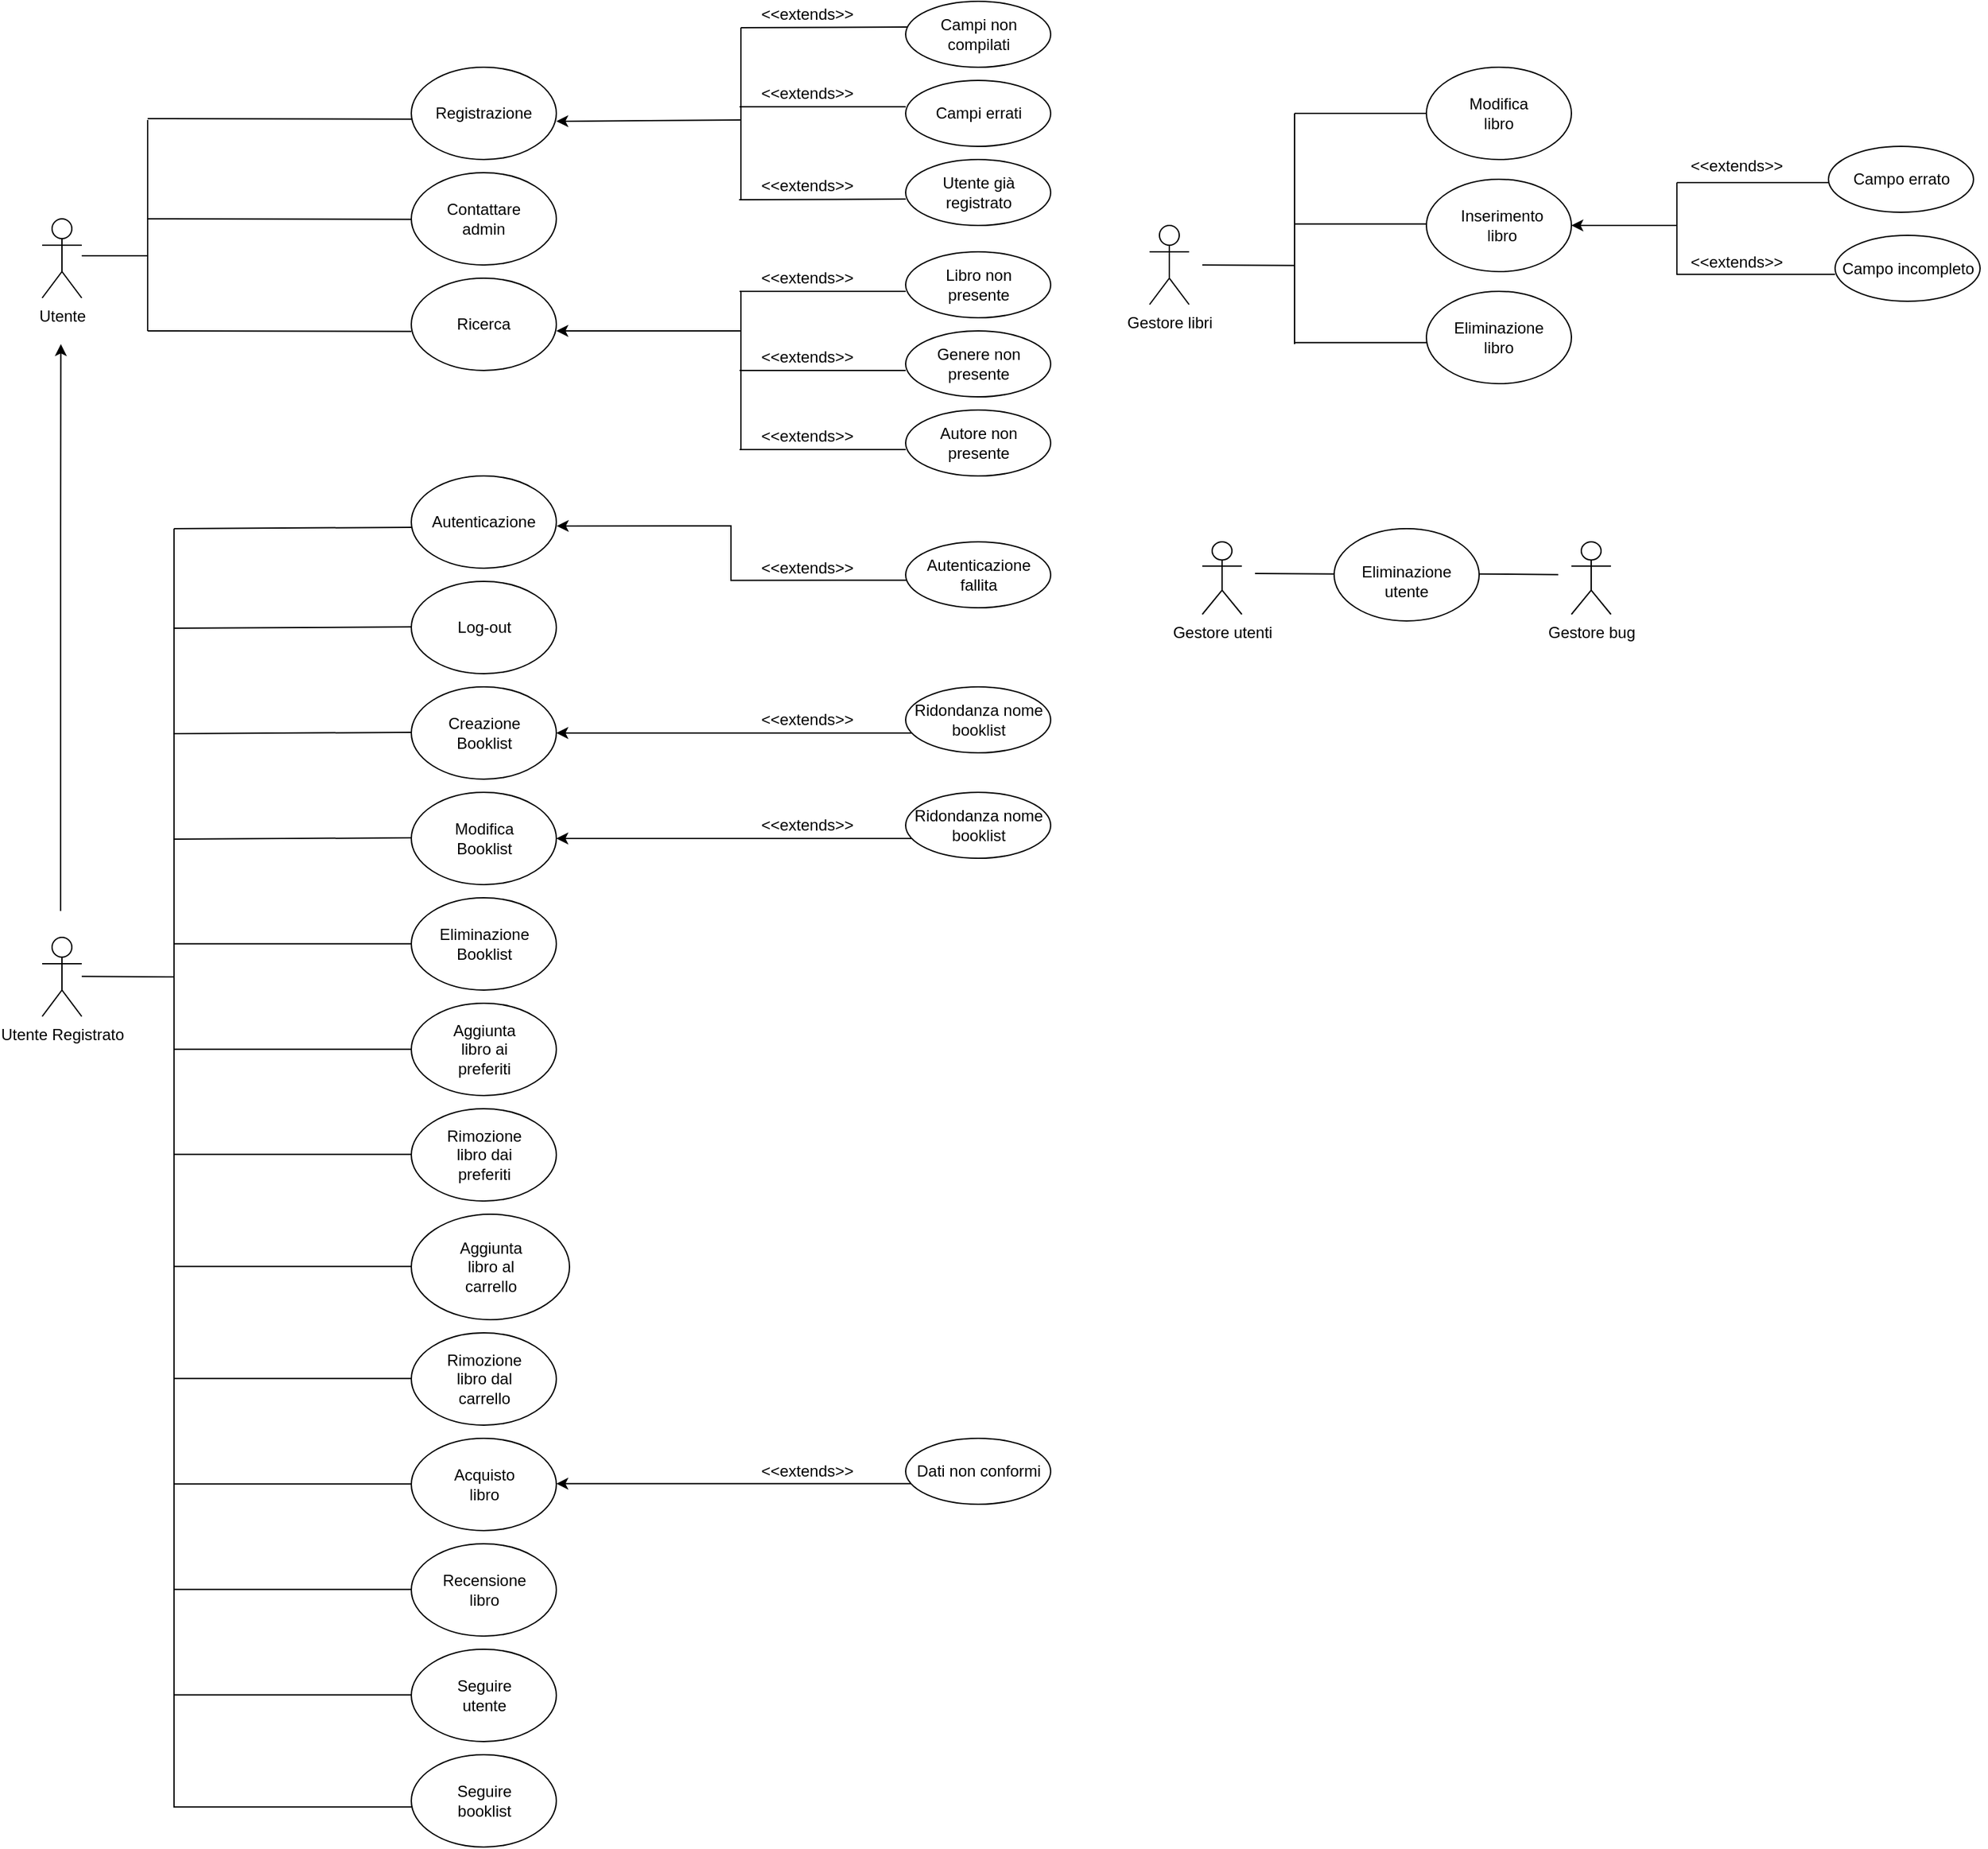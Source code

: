 <mxfile version="14.1.1" type="device"><diagram id="mkQlhK4QOoGk8tnS0YGo" name="Page-1"><mxGraphModel dx="1278" dy="1648" grid="1" gridSize="10" guides="1" tooltips="1" connect="1" arrows="1" fold="1" page="1" pageScale="1" pageWidth="850" pageHeight="1100" math="0" shadow="0"><root><mxCell id="0"/><mxCell id="1" parent="0"/><mxCell id="S_SisGUlErrXpJX1EaV2-1" value="Utente" style="shape=umlActor;verticalLabelPosition=bottom;verticalAlign=top;html=1;outlineConnect=0;" parent="1" vertex="1"><mxGeometry x="60" y="45" width="30" height="60" as="geometry"/></mxCell><mxCell id="X1O8qnw-_qiHQNMr1WhO-3" style="edgeStyle=orthogonalEdgeStyle;rounded=0;orthogonalLoop=1;jettySize=auto;html=1;" parent="1" edge="1"><mxGeometry relative="1" as="geometry"><mxPoint x="74.17" y="140" as="targetPoint"/><mxPoint x="74" y="570" as="sourcePoint"/><Array as="points"><mxPoint x="74.17" y="280"/><mxPoint x="74.17" y="280"/></Array></mxGeometry></mxCell><mxCell id="X1O8qnw-_qiHQNMr1WhO-1" value="Utente Registrato" style="shape=umlActor;verticalLabelPosition=bottom;verticalAlign=top;html=1;outlineConnect=0;" parent="1" vertex="1"><mxGeometry x="60" y="590" width="30" height="60" as="geometry"/></mxCell><mxCell id="X1O8qnw-_qiHQNMr1WhO-9" value="" style="ellipse;whiteSpace=wrap;html=1;verticalAlign=top;" parent="1" vertex="1"><mxGeometry x="715" y="-120" width="110" height="50" as="geometry"/></mxCell><mxCell id="X1O8qnw-_qiHQNMr1WhO-13" value="" style="ellipse;whiteSpace=wrap;html=1;verticalAlign=top;" parent="1" vertex="1"><mxGeometry x="715" y="-60" width="110" height="50" as="geometry"/></mxCell><mxCell id="X1O8qnw-_qiHQNMr1WhO-27" style="edgeStyle=orthogonalEdgeStyle;rounded=0;orthogonalLoop=1;jettySize=auto;html=1;exitX=0.045;exitY=0.583;exitDx=0;exitDy=0;exitPerimeter=0;entryX=1.003;entryY=0.542;entryDx=0;entryDy=0;entryPerimeter=0;" parent="1" source="Ot-0QF3dFzhhBCtX3rLb-12" target="reYrVKcXa1EpxGYEheVy-53" edge="1"><mxGeometry relative="1" as="geometry"><mxPoint x="520" y="280" as="targetPoint"/><Array as="points"/><mxPoint x="710" y="319" as="sourcePoint"/></mxGeometry></mxCell><mxCell id="X1O8qnw-_qiHQNMr1WhO-29" value="&amp;lt;&amp;lt;extends&amp;gt;&amp;gt;" style="text;html=1;align=center;verticalAlign=middle;resizable=0;points=[];autosize=1;" parent="1" vertex="1"><mxGeometry x="595" y="300" width="90" height="20" as="geometry"/></mxCell><mxCell id="QBaWFI10nB1PaZn_2bGe-1" value="" style="group" parent="1" vertex="1" connectable="0"><mxGeometry x="585" y="390" width="290" height="70" as="geometry"/></mxCell><mxCell id="reYrVKcXa1EpxGYEheVy-72" value="" style="ellipse;whiteSpace=wrap;html=1;verticalAlign=top;" parent="QBaWFI10nB1PaZn_2bGe-1" vertex="1"><mxGeometry x="130" y="10" width="110" height="50" as="geometry"/></mxCell><mxCell id="reYrVKcXa1EpxGYEheVy-71" value="Ridondanza nome &lt;br&gt;booklist" style="text;html=1;align=center;verticalAlign=middle;resizable=0;points=[];autosize=1;" parent="QBaWFI10nB1PaZn_2bGe-1" vertex="1"><mxGeometry x="130" y="20" width="110" height="30" as="geometry"/></mxCell><mxCell id="reYrVKcXa1EpxGYEheVy-74" value="&amp;lt;&amp;lt;extends&amp;gt;&amp;gt;" style="text;html=1;align=center;verticalAlign=middle;resizable=0;points=[];autosize=1;" parent="QBaWFI10nB1PaZn_2bGe-1" vertex="1"><mxGeometry x="10" y="25" width="90" height="20" as="geometry"/></mxCell><mxCell id="Ot-0QF3dFzhhBCtX3rLb-12" value="" style="ellipse;whiteSpace=wrap;html=1;verticalAlign=top;" parent="1" vertex="1"><mxGeometry x="715" y="290" width="110" height="50" as="geometry"/></mxCell><mxCell id="Ot-0QF3dFzhhBCtX3rLb-13" value="Autenticazione &lt;br&gt;fallita" style="text;html=1;align=center;verticalAlign=middle;resizable=0;points=[];autosize=1;" parent="1" vertex="1"><mxGeometry x="725" y="300" width="90" height="30" as="geometry"/></mxCell><mxCell id="Ot-0QF3dFzhhBCtX3rLb-15" value="" style="ellipse;whiteSpace=wrap;html=1;verticalAlign=top;" parent="1" vertex="1"><mxGeometry x="715" width="110" height="50" as="geometry"/></mxCell><mxCell id="Ot-0QF3dFzhhBCtX3rLb-16" value="Utente già &lt;br&gt;registrato" style="text;html=1;align=center;verticalAlign=middle;resizable=0;points=[];autosize=1;" parent="1" vertex="1"><mxGeometry x="735" y="10" width="70" height="30" as="geometry"/></mxCell><mxCell id="Ot-0QF3dFzhhBCtX3rLb-34" value="" style="ellipse;whiteSpace=wrap;html=1;verticalAlign=top;" parent="1" vertex="1"><mxGeometry x="715" y="130" width="110" height="50" as="geometry"/></mxCell><mxCell id="reYrVKcXa1EpxGYEheVy-1" value="" style="endArrow=none;html=1;" parent="1" edge="1"><mxGeometry width="50" height="50" relative="1" as="geometry"><mxPoint x="590" y="30" as="sourcePoint"/><mxPoint x="590" y="-100" as="targetPoint"/></mxGeometry></mxCell><mxCell id="reYrVKcXa1EpxGYEheVy-2" value="Campi errati" style="text;html=1;align=center;verticalAlign=middle;resizable=0;points=[];autosize=1;" parent="1" vertex="1"><mxGeometry x="730" y="-45" width="80" height="20" as="geometry"/></mxCell><mxCell id="reYrVKcXa1EpxGYEheVy-3" value="Campi non &lt;br&gt;compilati" style="text;html=1;align=center;verticalAlign=middle;resizable=0;points=[];autosize=1;" parent="1" vertex="1"><mxGeometry x="735" y="-110" width="70" height="30" as="geometry"/></mxCell><mxCell id="reYrVKcXa1EpxGYEheVy-11" value="&amp;lt;&amp;lt;extends&amp;gt;&amp;gt;" style="text;html=1;align=center;verticalAlign=middle;resizable=0;points=[];autosize=1;" parent="1" vertex="1"><mxGeometry x="595" y="-120" width="90" height="20" as="geometry"/></mxCell><mxCell id="reYrVKcXa1EpxGYEheVy-12" value="&amp;lt;&amp;lt;extends&amp;gt;&amp;gt;" style="text;html=1;align=center;verticalAlign=middle;resizable=0;points=[];autosize=1;" parent="1" vertex="1"><mxGeometry x="595" y="-60" width="90" height="20" as="geometry"/></mxCell><mxCell id="reYrVKcXa1EpxGYEheVy-13" value="&amp;lt;&amp;lt;extends&amp;gt;&amp;gt;" style="text;html=1;align=center;verticalAlign=middle;resizable=0;points=[];autosize=1;" parent="1" vertex="1"><mxGeometry x="595" y="10" width="90" height="20" as="geometry"/></mxCell><mxCell id="reYrVKcXa1EpxGYEheVy-14" value="" style="endArrow=none;html=1;" parent="1" edge="1"><mxGeometry width="50" height="50" relative="1" as="geometry"><mxPoint x="90" y="73" as="sourcePoint"/><mxPoint x="140" y="73" as="targetPoint"/></mxGeometry></mxCell><mxCell id="reYrVKcXa1EpxGYEheVy-16" value="" style="ellipse;whiteSpace=wrap;html=1;verticalAlign=top;" parent="1" vertex="1"><mxGeometry x="715" y="70" width="110" height="50" as="geometry"/></mxCell><mxCell id="reYrVKcXa1EpxGYEheVy-17" value="" style="ellipse;whiteSpace=wrap;html=1;verticalAlign=top;" parent="1" vertex="1"><mxGeometry x="715" y="190" width="110" height="50" as="geometry"/></mxCell><mxCell id="reYrVKcXa1EpxGYEheVy-18" value="" style="endArrow=none;html=1;" parent="1" edge="1"><mxGeometry width="50" height="50" relative="1" as="geometry"><mxPoint x="590" y="220" as="sourcePoint"/><mxPoint x="590" y="100" as="targetPoint"/></mxGeometry></mxCell><mxCell id="reYrVKcXa1EpxGYEheVy-22" value="&amp;lt;&amp;lt;extends&amp;gt;&amp;gt;" style="text;html=1;align=center;verticalAlign=middle;resizable=0;points=[];autosize=1;" parent="1" vertex="1"><mxGeometry x="595" y="80" width="90" height="20" as="geometry"/></mxCell><mxCell id="reYrVKcXa1EpxGYEheVy-23" value="&amp;lt;&amp;lt;extends&amp;gt;&amp;gt;" style="text;html=1;align=center;verticalAlign=middle;resizable=0;points=[];autosize=1;" parent="1" vertex="1"><mxGeometry x="595" y="140" width="90" height="20" as="geometry"/></mxCell><mxCell id="reYrVKcXa1EpxGYEheVy-24" value="&amp;lt;&amp;lt;extends&amp;gt;&amp;gt;" style="text;html=1;align=center;verticalAlign=middle;resizable=0;points=[];autosize=1;" parent="1" vertex="1"><mxGeometry x="595" y="200" width="90" height="20" as="geometry"/></mxCell><mxCell id="reYrVKcXa1EpxGYEheVy-25" value="Libro non &lt;br&gt;presente" style="text;html=1;align=center;verticalAlign=middle;resizable=0;points=[];autosize=1;" parent="1" vertex="1"><mxGeometry x="735" y="80" width="70" height="30" as="geometry"/></mxCell><mxCell id="reYrVKcXa1EpxGYEheVy-27" value="Genere non &lt;br&gt;presente" style="text;html=1;align=center;verticalAlign=middle;resizable=0;points=[];autosize=1;" parent="1" vertex="1"><mxGeometry x="730" y="140" width="80" height="30" as="geometry"/></mxCell><mxCell id="reYrVKcXa1EpxGYEheVy-28" value="Autore non &lt;br&gt;presente" style="text;html=1;align=center;verticalAlign=middle;resizable=0;points=[];autosize=1;" parent="1" vertex="1"><mxGeometry x="735" y="200" width="70" height="30" as="geometry"/></mxCell><mxCell id="reYrVKcXa1EpxGYEheVy-29" value="" style="endArrow=none;html=1;" parent="1" edge="1"><mxGeometry width="50" height="50" relative="1" as="geometry"><mxPoint x="90" y="619.58" as="sourcePoint"/><mxPoint x="160" y="620" as="targetPoint"/></mxGeometry></mxCell><mxCell id="reYrVKcXa1EpxGYEheVy-34" value="" style="endArrow=classic;html=1;" parent="1" edge="1"><mxGeometry width="50" height="50" relative="1" as="geometry"><mxPoint x="590" y="-30" as="sourcePoint"/><mxPoint x="450" y="-29" as="targetPoint"/></mxGeometry></mxCell><mxCell id="reYrVKcXa1EpxGYEheVy-35" value="" style="endArrow=none;html=1;entryX=0.012;entryY=0.39;entryDx=0;entryDy=0;entryPerimeter=0;" parent="1" target="X1O8qnw-_qiHQNMr1WhO-9" edge="1"><mxGeometry width="50" height="50" relative="1" as="geometry"><mxPoint x="590" y="-100" as="sourcePoint"/><mxPoint x="708" y="-100" as="targetPoint"/></mxGeometry></mxCell><mxCell id="reYrVKcXa1EpxGYEheVy-38" value="" style="endArrow=none;html=1;entryX=0.012;entryY=0.39;entryDx=0;entryDy=0;entryPerimeter=0;" parent="1" edge="1"><mxGeometry width="50" height="50" relative="1" as="geometry"><mxPoint x="589" y="-40" as="sourcePoint"/><mxPoint x="715.0" y="-40" as="targetPoint"/></mxGeometry></mxCell><mxCell id="reYrVKcXa1EpxGYEheVy-39" value="" style="endArrow=none;html=1;entryX=0.012;entryY=0.39;entryDx=0;entryDy=0;entryPerimeter=0;" parent="1" edge="1"><mxGeometry width="50" height="50" relative="1" as="geometry"><mxPoint x="588.68" y="30.5" as="sourcePoint"/><mxPoint x="715" y="30" as="targetPoint"/></mxGeometry></mxCell><mxCell id="reYrVKcXa1EpxGYEheVy-41" value="" style="endArrow=classic;html=1;" parent="1" edge="1"><mxGeometry width="50" height="50" relative="1" as="geometry"><mxPoint x="590" y="130" as="sourcePoint"/><mxPoint x="450" y="130" as="targetPoint"/></mxGeometry></mxCell><mxCell id="reYrVKcXa1EpxGYEheVy-42" value="" style="endArrow=none;html=1;entryX=0.012;entryY=0.39;entryDx=0;entryDy=0;entryPerimeter=0;" parent="1" edge="1"><mxGeometry width="50" height="50" relative="1" as="geometry"><mxPoint x="589" y="100" as="sourcePoint"/><mxPoint x="715" y="100" as="targetPoint"/></mxGeometry></mxCell><mxCell id="reYrVKcXa1EpxGYEheVy-43" value="" style="endArrow=none;html=1;entryX=0.012;entryY=0.39;entryDx=0;entryDy=0;entryPerimeter=0;" parent="1" edge="1"><mxGeometry width="50" height="50" relative="1" as="geometry"><mxPoint x="589" y="160" as="sourcePoint"/><mxPoint x="715" y="160" as="targetPoint"/></mxGeometry></mxCell><mxCell id="reYrVKcXa1EpxGYEheVy-44" value="" style="endArrow=none;html=1;entryX=0.012;entryY=0.39;entryDx=0;entryDy=0;entryPerimeter=0;" parent="1" edge="1"><mxGeometry width="50" height="50" relative="1" as="geometry"><mxPoint x="589" y="220.0" as="sourcePoint"/><mxPoint x="715" y="220.0" as="targetPoint"/></mxGeometry></mxCell><mxCell id="reYrVKcXa1EpxGYEheVy-46" value="" style="ellipse;whiteSpace=wrap;html=1;" parent="1" vertex="1"><mxGeometry x="340" y="-70" width="110" height="70" as="geometry"/></mxCell><mxCell id="reYrVKcXa1EpxGYEheVy-47" value="Registrazione" style="text;html=1;strokeColor=none;fillColor=none;align=center;verticalAlign=middle;whiteSpace=wrap;rounded=0;" parent="1" vertex="1"><mxGeometry x="375" y="-45" width="40" height="20" as="geometry"/></mxCell><mxCell id="reYrVKcXa1EpxGYEheVy-48" value="" style="ellipse;whiteSpace=wrap;html=1;" parent="1" vertex="1"><mxGeometry x="340" y="90" width="110" height="70" as="geometry"/></mxCell><mxCell id="reYrVKcXa1EpxGYEheVy-49" value="Ricerca" style="text;html=1;strokeColor=none;fillColor=none;align=center;verticalAlign=middle;whiteSpace=wrap;rounded=0;" parent="1" vertex="1"><mxGeometry x="375" y="115" width="40" height="20" as="geometry"/></mxCell><mxCell id="reYrVKcXa1EpxGYEheVy-50" value="" style="ellipse;whiteSpace=wrap;html=1;" parent="1" vertex="1"><mxGeometry x="340" y="10" width="110" height="70" as="geometry"/></mxCell><mxCell id="reYrVKcXa1EpxGYEheVy-51" value="Contattare admin" style="text;html=1;strokeColor=none;fillColor=none;align=center;verticalAlign=middle;whiteSpace=wrap;rounded=0;" parent="1" vertex="1"><mxGeometry x="375" y="35" width="40" height="20" as="geometry"/></mxCell><mxCell id="reYrVKcXa1EpxGYEheVy-53" value="" style="ellipse;whiteSpace=wrap;html=1;" parent="1" vertex="1"><mxGeometry x="340" y="240" width="110" height="70" as="geometry"/></mxCell><mxCell id="reYrVKcXa1EpxGYEheVy-54" value="Autenticazione" style="text;html=1;strokeColor=none;fillColor=none;align=center;verticalAlign=middle;whiteSpace=wrap;rounded=0;" parent="1" vertex="1"><mxGeometry x="375" y="265" width="40" height="20" as="geometry"/></mxCell><mxCell id="reYrVKcXa1EpxGYEheVy-55" value="" style="ellipse;whiteSpace=wrap;html=1;" parent="1" vertex="1"><mxGeometry x="340" y="320" width="110" height="70" as="geometry"/></mxCell><mxCell id="reYrVKcXa1EpxGYEheVy-56" value="Log-out" style="text;html=1;strokeColor=none;fillColor=none;align=center;verticalAlign=middle;whiteSpace=wrap;rounded=0;" parent="1" vertex="1"><mxGeometry x="362.5" y="345" width="65" height="20" as="geometry"/></mxCell><mxCell id="reYrVKcXa1EpxGYEheVy-57" value="" style="ellipse;whiteSpace=wrap;html=1;" parent="1" vertex="1"><mxGeometry x="340" y="400" width="110" height="70" as="geometry"/></mxCell><mxCell id="reYrVKcXa1EpxGYEheVy-58" value="Creazione Booklist" style="text;html=1;strokeColor=none;fillColor=none;align=center;verticalAlign=middle;whiteSpace=wrap;rounded=0;" parent="1" vertex="1"><mxGeometry x="362.5" y="425" width="65" height="20" as="geometry"/></mxCell><mxCell id="reYrVKcXa1EpxGYEheVy-59" value="" style="ellipse;whiteSpace=wrap;html=1;" parent="1" vertex="1"><mxGeometry x="340" y="480" width="110" height="70" as="geometry"/></mxCell><mxCell id="reYrVKcXa1EpxGYEheVy-60" value="Modifica Booklist" style="text;html=1;strokeColor=none;fillColor=none;align=center;verticalAlign=middle;whiteSpace=wrap;rounded=0;" parent="1" vertex="1"><mxGeometry x="362.5" y="505" width="65" height="20" as="geometry"/></mxCell><mxCell id="reYrVKcXa1EpxGYEheVy-61" value="" style="ellipse;whiteSpace=wrap;html=1;" parent="1" vertex="1"><mxGeometry x="340" y="560" width="110" height="70" as="geometry"/></mxCell><mxCell id="reYrVKcXa1EpxGYEheVy-62" value="Eliminazione Booklist" style="text;html=1;strokeColor=none;fillColor=none;align=center;verticalAlign=middle;whiteSpace=wrap;rounded=0;" parent="1" vertex="1"><mxGeometry x="362.5" y="585" width="65" height="20" as="geometry"/></mxCell><mxCell id="reYrVKcXa1EpxGYEheVy-64" value="" style="ellipse;whiteSpace=wrap;html=1;" parent="1" vertex="1"><mxGeometry x="340" y="640" width="110" height="70" as="geometry"/></mxCell><mxCell id="reYrVKcXa1EpxGYEheVy-65" value="" style="ellipse;whiteSpace=wrap;html=1;" parent="1" vertex="1"><mxGeometry x="340" y="720" width="110" height="70" as="geometry"/></mxCell><mxCell id="reYrVKcXa1EpxGYEheVy-67" value="" style="ellipse;whiteSpace=wrap;html=1;" parent="1" vertex="1"><mxGeometry x="340" y="890" width="110" height="70" as="geometry"/></mxCell><mxCell id="reYrVKcXa1EpxGYEheVy-68" value="" style="ellipse;whiteSpace=wrap;html=1;" parent="1" vertex="1"><mxGeometry x="340" y="800" width="120" height="80" as="geometry"/></mxCell><mxCell id="reYrVKcXa1EpxGYEheVy-73" value="" style="endArrow=classic;html=1;entryX=1;entryY=0.5;entryDx=0;entryDy=0;exitX=0.045;exitY=0.833;exitDx=0;exitDy=0;exitPerimeter=0;" parent="1" source="reYrVKcXa1EpxGYEheVy-71" target="reYrVKcXa1EpxGYEheVy-57" edge="1"><mxGeometry width="50" height="50" relative="1" as="geometry"><mxPoint x="570" y="360" as="sourcePoint"/><mxPoint x="620" y="310" as="targetPoint"/></mxGeometry></mxCell><mxCell id="reYrVKcXa1EpxGYEheVy-75" value="Aggiunta libro ai preferiti" style="text;html=1;strokeColor=none;fillColor=none;align=center;verticalAlign=middle;whiteSpace=wrap;rounded=0;" parent="1" vertex="1"><mxGeometry x="362.5" y="665" width="65" height="20" as="geometry"/></mxCell><mxCell id="reYrVKcXa1EpxGYEheVy-76" value="Rimozione libro dai preferiti" style="text;html=1;strokeColor=none;fillColor=none;align=center;verticalAlign=middle;whiteSpace=wrap;rounded=0;" parent="1" vertex="1"><mxGeometry x="362.5" y="745" width="65" height="20" as="geometry"/></mxCell><mxCell id="reYrVKcXa1EpxGYEheVy-77" value="Aggiunta libro al carrello" style="text;html=1;strokeColor=none;fillColor=none;align=center;verticalAlign=middle;whiteSpace=wrap;rounded=0;" parent="1" vertex="1"><mxGeometry x="367.5" y="830" width="65" height="20" as="geometry"/></mxCell><mxCell id="reYrVKcXa1EpxGYEheVy-78" value="Rimozione libro dal carrello" style="text;html=1;strokeColor=none;fillColor=none;align=center;verticalAlign=middle;whiteSpace=wrap;rounded=0;" parent="1" vertex="1"><mxGeometry x="362.5" y="915" width="65" height="20" as="geometry"/></mxCell><mxCell id="reYrVKcXa1EpxGYEheVy-79" value="" style="ellipse;whiteSpace=wrap;html=1;" parent="1" vertex="1"><mxGeometry x="340" y="970" width="110" height="70" as="geometry"/></mxCell><mxCell id="reYrVKcXa1EpxGYEheVy-80" value="Acquisto libro" style="text;html=1;strokeColor=none;fillColor=none;align=center;verticalAlign=middle;whiteSpace=wrap;rounded=0;" parent="1" vertex="1"><mxGeometry x="362.5" y="995" width="65" height="20" as="geometry"/></mxCell><mxCell id="reYrVKcXa1EpxGYEheVy-81" value="" style="ellipse;whiteSpace=wrap;html=1;" parent="1" vertex="1"><mxGeometry x="340" y="1050" width="110" height="70" as="geometry"/></mxCell><mxCell id="reYrVKcXa1EpxGYEheVy-82" value="" style="endArrow=classic;html=1;entryX=1;entryY=0.5;entryDx=0;entryDy=0;exitX=0.045;exitY=0.833;exitDx=0;exitDy=0;exitPerimeter=0;" parent="1" edge="1"><mxGeometry width="50" height="50" relative="1" as="geometry"><mxPoint x="719.95" y="1004.41" as="sourcePoint"/><mxPoint x="450" y="1004.42" as="targetPoint"/></mxGeometry></mxCell><mxCell id="reYrVKcXa1EpxGYEheVy-83" value="" style="group" parent="1" vertex="1" connectable="0"><mxGeometry x="585" y="960" width="290" height="70" as="geometry"/></mxCell><mxCell id="reYrVKcXa1EpxGYEheVy-84" value="" style="ellipse;whiteSpace=wrap;html=1;verticalAlign=top;" parent="reYrVKcXa1EpxGYEheVy-83" vertex="1"><mxGeometry x="130" y="10" width="110" height="50" as="geometry"/></mxCell><mxCell id="reYrVKcXa1EpxGYEheVy-85" value="Dati non conformi" style="text;html=1;align=center;verticalAlign=middle;resizable=0;points=[];autosize=1;" parent="reYrVKcXa1EpxGYEheVy-83" vertex="1"><mxGeometry x="130" y="25" width="110" height="20" as="geometry"/></mxCell><mxCell id="reYrVKcXa1EpxGYEheVy-86" value="&amp;lt;&amp;lt;extends&amp;gt;&amp;gt;" style="text;html=1;align=center;verticalAlign=middle;resizable=0;points=[];autosize=1;" parent="reYrVKcXa1EpxGYEheVy-83" vertex="1"><mxGeometry x="10" y="25" width="90" height="20" as="geometry"/></mxCell><mxCell id="reYrVKcXa1EpxGYEheVy-87" value="" style="ellipse;whiteSpace=wrap;html=1;" parent="1" vertex="1"><mxGeometry x="340" y="1130" width="110" height="70" as="geometry"/></mxCell><mxCell id="reYrVKcXa1EpxGYEheVy-88" value="" style="ellipse;whiteSpace=wrap;html=1;" parent="1" vertex="1"><mxGeometry x="340" y="1210" width="110" height="70" as="geometry"/></mxCell><mxCell id="reYrVKcXa1EpxGYEheVy-89" value="Recensione libro" style="text;html=1;strokeColor=none;fillColor=none;align=center;verticalAlign=middle;whiteSpace=wrap;rounded=0;" parent="1" vertex="1"><mxGeometry x="362.5" y="1075" width="65" height="20" as="geometry"/></mxCell><mxCell id="reYrVKcXa1EpxGYEheVy-90" value="Seguire utente" style="text;html=1;strokeColor=none;fillColor=none;align=center;verticalAlign=middle;whiteSpace=wrap;rounded=0;" parent="1" vertex="1"><mxGeometry x="362.5" y="1155" width="65" height="20" as="geometry"/></mxCell><mxCell id="reYrVKcXa1EpxGYEheVy-92" value="" style="endArrow=none;html=1;" parent="1" edge="1"><mxGeometry width="50" height="50" relative="1" as="geometry"><mxPoint x="160" y="1250" as="sourcePoint"/><mxPoint x="160" y="280" as="targetPoint"/></mxGeometry></mxCell><mxCell id="reYrVKcXa1EpxGYEheVy-93" value="" style="endArrow=none;html=1;entryX=0.005;entryY=0.557;entryDx=0;entryDy=0;entryPerimeter=0;" parent="1" target="reYrVKcXa1EpxGYEheVy-53" edge="1"><mxGeometry width="50" height="50" relative="1" as="geometry"><mxPoint x="160" y="280" as="sourcePoint"/><mxPoint x="330" y="260" as="targetPoint"/></mxGeometry></mxCell><mxCell id="reYrVKcXa1EpxGYEheVy-94" value="" style="endArrow=none;html=1;entryX=0.005;entryY=0.557;entryDx=0;entryDy=0;entryPerimeter=0;" parent="1" edge="1"><mxGeometry width="50" height="50" relative="1" as="geometry"><mxPoint x="159.45" y="355.51" as="sourcePoint"/><mxPoint x="340.0" y="354.5" as="targetPoint"/></mxGeometry></mxCell><mxCell id="reYrVKcXa1EpxGYEheVy-95" value="" style="endArrow=none;html=1;entryX=0.005;entryY=0.557;entryDx=0;entryDy=0;entryPerimeter=0;" parent="1" edge="1"><mxGeometry width="50" height="50" relative="1" as="geometry"><mxPoint x="159.45" y="435.5" as="sourcePoint"/><mxPoint x="340" y="434.49" as="targetPoint"/></mxGeometry></mxCell><mxCell id="reYrVKcXa1EpxGYEheVy-96" value="" style="endArrow=none;html=1;entryX=0.005;entryY=0.557;entryDx=0;entryDy=0;entryPerimeter=0;" parent="1" edge="1"><mxGeometry width="50" height="50" relative="1" as="geometry"><mxPoint x="159.45" y="515.5" as="sourcePoint"/><mxPoint x="340" y="514.49" as="targetPoint"/></mxGeometry></mxCell><mxCell id="reYrVKcXa1EpxGYEheVy-98" value="" style="endArrow=none;html=1;entryX=0.001;entryY=0.567;entryDx=0;entryDy=0;entryPerimeter=0;" parent="1" edge="1"><mxGeometry width="50" height="50" relative="1" as="geometry"><mxPoint x="159.5" y="594.86" as="sourcePoint"/><mxPoint x="340" y="594.86" as="targetPoint"/></mxGeometry></mxCell><mxCell id="reYrVKcXa1EpxGYEheVy-99" value="" style="endArrow=none;html=1;entryX=0.001;entryY=0.567;entryDx=0;entryDy=0;entryPerimeter=0;" parent="1" edge="1"><mxGeometry width="50" height="50" relative="1" as="geometry"><mxPoint x="159.5" y="674.86" as="sourcePoint"/><mxPoint x="340" y="674.86" as="targetPoint"/></mxGeometry></mxCell><mxCell id="reYrVKcXa1EpxGYEheVy-100" value="" style="endArrow=none;html=1;entryX=0.001;entryY=0.567;entryDx=0;entryDy=0;entryPerimeter=0;" parent="1" edge="1"><mxGeometry width="50" height="50" relative="1" as="geometry"><mxPoint x="159.5" y="754.58" as="sourcePoint"/><mxPoint x="340" y="754.58" as="targetPoint"/></mxGeometry></mxCell><mxCell id="reYrVKcXa1EpxGYEheVy-101" value="" style="endArrow=none;html=1;entryX=0.001;entryY=0.567;entryDx=0;entryDy=0;entryPerimeter=0;" parent="1" edge="1"><mxGeometry width="50" height="50" relative="1" as="geometry"><mxPoint x="159.5" y="839.58" as="sourcePoint"/><mxPoint x="340" y="839.58" as="targetPoint"/></mxGeometry></mxCell><mxCell id="reYrVKcXa1EpxGYEheVy-102" value="" style="endArrow=none;html=1;entryX=0.001;entryY=0.567;entryDx=0;entryDy=0;entryPerimeter=0;" parent="1" edge="1"><mxGeometry width="50" height="50" relative="1" as="geometry"><mxPoint x="159.5" y="924.58" as="sourcePoint"/><mxPoint x="340" y="924.58" as="targetPoint"/></mxGeometry></mxCell><mxCell id="reYrVKcXa1EpxGYEheVy-103" value="" style="endArrow=none;html=1;entryX=0.001;entryY=0.567;entryDx=0;entryDy=0;entryPerimeter=0;" parent="1" edge="1"><mxGeometry width="50" height="50" relative="1" as="geometry"><mxPoint x="159.5" y="1004.58" as="sourcePoint"/><mxPoint x="340" y="1004.58" as="targetPoint"/></mxGeometry></mxCell><mxCell id="reYrVKcXa1EpxGYEheVy-104" value="" style="endArrow=none;html=1;entryX=0.001;entryY=0.567;entryDx=0;entryDy=0;entryPerimeter=0;" parent="1" edge="1"><mxGeometry width="50" height="50" relative="1" as="geometry"><mxPoint x="159.5" y="1084.58" as="sourcePoint"/><mxPoint x="340" y="1084.58" as="targetPoint"/></mxGeometry></mxCell><mxCell id="reYrVKcXa1EpxGYEheVy-105" value="" style="endArrow=none;html=1;entryX=0.001;entryY=0.567;entryDx=0;entryDy=0;entryPerimeter=0;" parent="1" edge="1"><mxGeometry width="50" height="50" relative="1" as="geometry"><mxPoint x="159.5" y="1164.58" as="sourcePoint"/><mxPoint x="340" y="1164.58" as="targetPoint"/></mxGeometry></mxCell><mxCell id="reYrVKcXa1EpxGYEheVy-107" value="Seguire booklist" style="text;html=1;strokeColor=none;fillColor=none;align=center;verticalAlign=middle;whiteSpace=wrap;rounded=0;" parent="1" vertex="1"><mxGeometry x="362.5" y="1235" width="65" height="20" as="geometry"/></mxCell><mxCell id="reYrVKcXa1EpxGYEheVy-108" value="" style="endArrow=none;html=1;entryX=0.001;entryY=0.567;entryDx=0;entryDy=0;entryPerimeter=0;" parent="1" edge="1"><mxGeometry width="50" height="50" relative="1" as="geometry"><mxPoint x="159.5" y="1249.58" as="sourcePoint"/><mxPoint x="340" y="1249.58" as="targetPoint"/></mxGeometry></mxCell><mxCell id="5eh_G5m2oIz40k0kDsQM-27" value="Gestore libri" style="shape=umlActor;verticalLabelPosition=bottom;verticalAlign=top;html=1;outlineConnect=0;" parent="1" vertex="1"><mxGeometry x="900" y="50" width="30" height="60" as="geometry"/></mxCell><mxCell id="5eh_G5m2oIz40k0kDsQM-28" value="" style="endArrow=none;html=1;" parent="1" edge="1"><mxGeometry width="50" height="50" relative="1" as="geometry"><mxPoint x="940" y="80" as="sourcePoint"/><mxPoint x="1010" y="80.42" as="targetPoint"/></mxGeometry></mxCell><mxCell id="5eh_G5m2oIz40k0kDsQM-29" value="" style="ellipse;whiteSpace=wrap;html=1;" parent="1" vertex="1"><mxGeometry x="1110" y="-70" width="110" height="70" as="geometry"/></mxCell><mxCell id="5eh_G5m2oIz40k0kDsQM-30" value="" style="ellipse;whiteSpace=wrap;html=1;" parent="1" vertex="1"><mxGeometry x="1110" y="15" width="110" height="70" as="geometry"/></mxCell><mxCell id="5eh_G5m2oIz40k0kDsQM-31" value="" style="ellipse;whiteSpace=wrap;html=1;" parent="1" vertex="1"><mxGeometry x="1110" y="100" width="110" height="70" as="geometry"/></mxCell><mxCell id="5eh_G5m2oIz40k0kDsQM-32" value="" style="ellipse;whiteSpace=wrap;html=1;" parent="1" vertex="1"><mxGeometry x="1040" y="280" width="110" height="70" as="geometry"/></mxCell><mxCell id="5eh_G5m2oIz40k0kDsQM-33" value="Modifica libro" style="text;html=1;strokeColor=none;fillColor=none;align=center;verticalAlign=middle;whiteSpace=wrap;rounded=0;" parent="1" vertex="1"><mxGeometry x="1145" y="-45" width="40" height="20" as="geometry"/></mxCell><mxCell id="5eh_G5m2oIz40k0kDsQM-34" value="Inserimento libro" style="text;html=1;strokeColor=none;fillColor=none;align=center;verticalAlign=middle;whiteSpace=wrap;rounded=0;" parent="1" vertex="1"><mxGeometry x="1145" y="40" width="45" height="20" as="geometry"/></mxCell><mxCell id="5eh_G5m2oIz40k0kDsQM-35" value="Eliminazione libro" style="text;html=1;strokeColor=none;fillColor=none;align=center;verticalAlign=middle;whiteSpace=wrap;rounded=0;" parent="1" vertex="1"><mxGeometry x="1145" y="125" width="40" height="20" as="geometry"/></mxCell><mxCell id="5eh_G5m2oIz40k0kDsQM-36" value="Eliminazione utente" style="text;html=1;strokeColor=none;fillColor=none;align=center;verticalAlign=middle;whiteSpace=wrap;rounded=0;" parent="1" vertex="1"><mxGeometry x="1075" y="310" width="40" height="20" as="geometry"/></mxCell><mxCell id="5eh_G5m2oIz40k0kDsQM-37" value="" style="endArrow=none;html=1;" parent="1" edge="1"><mxGeometry width="50" height="50" relative="1" as="geometry"><mxPoint x="1010" y="140" as="sourcePoint"/><mxPoint x="1010" y="-35" as="targetPoint"/></mxGeometry></mxCell><mxCell id="5eh_G5m2oIz40k0kDsQM-38" value="" style="endArrow=none;html=1;" parent="1" edge="1"><mxGeometry width="50" height="50" relative="1" as="geometry"><mxPoint x="1010" y="-35" as="sourcePoint"/><mxPoint x="1110" y="-35" as="targetPoint"/></mxGeometry></mxCell><mxCell id="5eh_G5m2oIz40k0kDsQM-39" value="" style="endArrow=none;html=1;" parent="1" edge="1"><mxGeometry width="50" height="50" relative="1" as="geometry"><mxPoint x="1010" y="48.82" as="sourcePoint"/><mxPoint x="1110" y="48.82" as="targetPoint"/></mxGeometry></mxCell><mxCell id="5eh_G5m2oIz40k0kDsQM-40" value="" style="endArrow=none;html=1;" parent="1" edge="1"><mxGeometry width="50" height="50" relative="1" as="geometry"><mxPoint x="1010" y="138.82" as="sourcePoint"/><mxPoint x="1110" y="138.82" as="targetPoint"/></mxGeometry></mxCell><mxCell id="5eh_G5m2oIz40k0kDsQM-41" value="" style="endArrow=none;html=1;" parent="1" edge="1"><mxGeometry width="50" height="50" relative="1" as="geometry"><mxPoint x="980" y="314" as="sourcePoint"/><mxPoint x="1040" y="314.41" as="targetPoint"/></mxGeometry></mxCell><mxCell id="5eh_G5m2oIz40k0kDsQM-43" value="" style="endArrow=none;html=1;" parent="1" edge="1"><mxGeometry width="50" height="50" relative="1" as="geometry"><mxPoint x="1300" y="17.5" as="sourcePoint"/><mxPoint x="1300" y="87.5" as="targetPoint"/></mxGeometry></mxCell><mxCell id="5eh_G5m2oIz40k0kDsQM-44" value="" style="endArrow=none;html=1;" parent="1" edge="1"><mxGeometry width="50" height="50" relative="1" as="geometry"><mxPoint x="1300" y="17.5" as="sourcePoint"/><mxPoint x="1420" y="17.5" as="targetPoint"/></mxGeometry></mxCell><mxCell id="5eh_G5m2oIz40k0kDsQM-45" value="" style="endArrow=none;html=1;" parent="1" edge="1"><mxGeometry width="50" height="50" relative="1" as="geometry"><mxPoint x="1300" y="87.08" as="sourcePoint"/><mxPoint x="1420" y="87.08" as="targetPoint"/></mxGeometry></mxCell><mxCell id="5eh_G5m2oIz40k0kDsQM-46" value="&amp;lt;&amp;lt;extends&amp;gt;&amp;gt;" style="text;html=1;align=center;verticalAlign=middle;resizable=0;points=[];autosize=1;" parent="1" vertex="1"><mxGeometry x="1300" y="67.5" width="90" height="20" as="geometry"/></mxCell><mxCell id="5eh_G5m2oIz40k0kDsQM-47" value="" style="ellipse;whiteSpace=wrap;html=1;verticalAlign=top;" parent="1" vertex="1"><mxGeometry x="1420" y="57.5" width="110" height="50" as="geometry"/></mxCell><mxCell id="5eh_G5m2oIz40k0kDsQM-48" value="Campo incompleto" style="text;html=1;align=center;verticalAlign=middle;resizable=0;points=[];autosize=1;" parent="1" vertex="1"><mxGeometry x="1415" y="72.5" width="120" height="20" as="geometry"/></mxCell><mxCell id="5eh_G5m2oIz40k0kDsQM-49" value="&amp;lt;&amp;lt;extends&amp;gt;&amp;gt;" style="text;html=1;align=center;verticalAlign=middle;resizable=0;points=[];autosize=1;" parent="1" vertex="1"><mxGeometry x="1300" y="-5" width="90" height="20" as="geometry"/></mxCell><mxCell id="5eh_G5m2oIz40k0kDsQM-50" value="" style="ellipse;whiteSpace=wrap;html=1;verticalAlign=top;" parent="1" vertex="1"><mxGeometry x="1415" y="-10" width="110" height="50" as="geometry"/></mxCell><mxCell id="5eh_G5m2oIz40k0kDsQM-51" value="Campo errato" style="text;html=1;align=center;verticalAlign=middle;resizable=0;points=[];autosize=1;" parent="1" vertex="1"><mxGeometry x="1425" y="5" width="90" height="20" as="geometry"/></mxCell><mxCell id="5eh_G5m2oIz40k0kDsQM-55" value="" style="endArrow=none;html=1;" parent="1" edge="1"><mxGeometry width="50" height="50" relative="1" as="geometry"><mxPoint x="140" y="130" as="sourcePoint"/><mxPoint x="140" y="-30" as="targetPoint"/></mxGeometry></mxCell><mxCell id="5eh_G5m2oIz40k0kDsQM-57" value="" style="endArrow=none;html=1;" parent="1" edge="1"><mxGeometry width="50" height="50" relative="1" as="geometry"><mxPoint x="140" y="-31" as="sourcePoint"/><mxPoint x="340" y="-30.59" as="targetPoint"/></mxGeometry></mxCell><mxCell id="5eh_G5m2oIz40k0kDsQM-58" value="" style="endArrow=none;html=1;" parent="1" edge="1"><mxGeometry width="50" height="50" relative="1" as="geometry"><mxPoint x="140.0" y="45.0" as="sourcePoint"/><mxPoint x="340" y="45.41" as="targetPoint"/></mxGeometry></mxCell><mxCell id="5eh_G5m2oIz40k0kDsQM-59" value="" style="endArrow=none;html=1;" parent="1" edge="1"><mxGeometry width="50" height="50" relative="1" as="geometry"><mxPoint x="140.0" y="130.0" as="sourcePoint"/><mxPoint x="340" y="130.41" as="targetPoint"/></mxGeometry></mxCell><mxCell id="5eh_G5m2oIz40k0kDsQM-61" value="Gestore utenti" style="shape=umlActor;verticalLabelPosition=bottom;verticalAlign=top;html=1;outlineConnect=0;" parent="1" vertex="1"><mxGeometry x="940" y="290" width="30" height="55" as="geometry"/></mxCell><mxCell id="5eh_G5m2oIz40k0kDsQM-64" value="" style="endArrow=none;html=1;" parent="1" edge="1"><mxGeometry width="50" height="50" relative="1" as="geometry"><mxPoint x="1150" y="314.41" as="sourcePoint"/><mxPoint x="1210" y="314.82" as="targetPoint"/></mxGeometry></mxCell><mxCell id="5eh_G5m2oIz40k0kDsQM-66" value="Gestore bug" style="shape=umlActor;verticalLabelPosition=bottom;verticalAlign=top;html=1;outlineConnect=0;" parent="1" vertex="1"><mxGeometry x="1220" y="290" width="30" height="55" as="geometry"/></mxCell><mxCell id="95veudNPUBD4QokOELOC-2" value="" style="endArrow=classic;html=1;entryX=1;entryY=0.5;entryDx=0;entryDy=0;" parent="1" target="5eh_G5m2oIz40k0kDsQM-30" edge="1"><mxGeometry width="50" height="50" relative="1" as="geometry"><mxPoint x="1300" y="50" as="sourcePoint"/><mxPoint x="1220" y="40" as="targetPoint"/></mxGeometry></mxCell><mxCell id="tM8jVuFSLoT7umB8GTPU-1" value="" style="group" vertex="1" connectable="0" parent="1"><mxGeometry x="585" y="470" width="290" height="70" as="geometry"/></mxCell><mxCell id="tM8jVuFSLoT7umB8GTPU-2" value="" style="ellipse;whiteSpace=wrap;html=1;verticalAlign=top;" vertex="1" parent="tM8jVuFSLoT7umB8GTPU-1"><mxGeometry x="130" y="10" width="110" height="50" as="geometry"/></mxCell><mxCell id="tM8jVuFSLoT7umB8GTPU-3" value="Ridondanza nome &lt;br&gt;booklist" style="text;html=1;align=center;verticalAlign=middle;resizable=0;points=[];autosize=1;" vertex="1" parent="tM8jVuFSLoT7umB8GTPU-1"><mxGeometry x="130" y="20" width="110" height="30" as="geometry"/></mxCell><mxCell id="tM8jVuFSLoT7umB8GTPU-4" value="&amp;lt;&amp;lt;extends&amp;gt;&amp;gt;" style="text;html=1;align=center;verticalAlign=middle;resizable=0;points=[];autosize=1;" vertex="1" parent="tM8jVuFSLoT7umB8GTPU-1"><mxGeometry x="10" y="25" width="90" height="20" as="geometry"/></mxCell><mxCell id="tM8jVuFSLoT7umB8GTPU-5" value="" style="endArrow=classic;html=1;entryX=1;entryY=0.5;entryDx=0;entryDy=0;exitX=0.045;exitY=0.833;exitDx=0;exitDy=0;exitPerimeter=0;" edge="1" source="tM8jVuFSLoT7umB8GTPU-3" parent="1"><mxGeometry width="50" height="50" relative="1" as="geometry"><mxPoint x="570" y="440" as="sourcePoint"/><mxPoint x="450" y="515" as="targetPoint"/></mxGeometry></mxCell></root></mxGraphModel></diagram></mxfile>